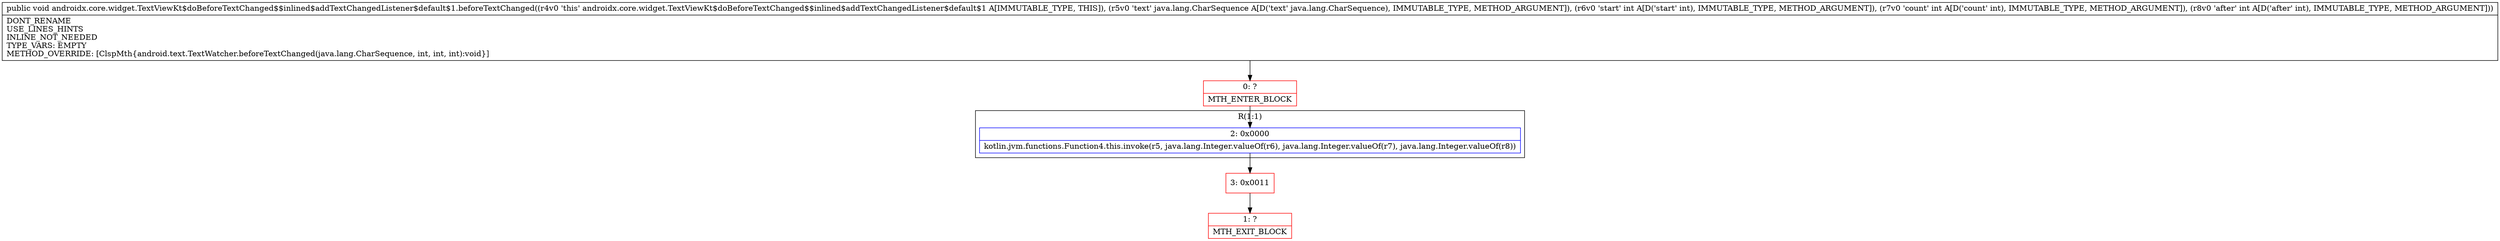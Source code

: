digraph "CFG forandroidx.core.widget.TextViewKt$doBeforeTextChanged$$inlined$addTextChangedListener$default$1.beforeTextChanged(Ljava\/lang\/CharSequence;III)V" {
subgraph cluster_Region_193319238 {
label = "R(1:1)";
node [shape=record,color=blue];
Node_2 [shape=record,label="{2\:\ 0x0000|kotlin.jvm.functions.Function4.this.invoke(r5, java.lang.Integer.valueOf(r6), java.lang.Integer.valueOf(r7), java.lang.Integer.valueOf(r8))\l}"];
}
Node_0 [shape=record,color=red,label="{0\:\ ?|MTH_ENTER_BLOCK\l}"];
Node_3 [shape=record,color=red,label="{3\:\ 0x0011}"];
Node_1 [shape=record,color=red,label="{1\:\ ?|MTH_EXIT_BLOCK\l}"];
MethodNode[shape=record,label="{public void androidx.core.widget.TextViewKt$doBeforeTextChanged$$inlined$addTextChangedListener$default$1.beforeTextChanged((r4v0 'this' androidx.core.widget.TextViewKt$doBeforeTextChanged$$inlined$addTextChangedListener$default$1 A[IMMUTABLE_TYPE, THIS]), (r5v0 'text' java.lang.CharSequence A[D('text' java.lang.CharSequence), IMMUTABLE_TYPE, METHOD_ARGUMENT]), (r6v0 'start' int A[D('start' int), IMMUTABLE_TYPE, METHOD_ARGUMENT]), (r7v0 'count' int A[D('count' int), IMMUTABLE_TYPE, METHOD_ARGUMENT]), (r8v0 'after' int A[D('after' int), IMMUTABLE_TYPE, METHOD_ARGUMENT]))  | DONT_RENAME\lUSE_LINES_HINTS\lINLINE_NOT_NEEDED\lTYPE_VARS: EMPTY\lMETHOD_OVERRIDE: [ClspMth\{android.text.TextWatcher.beforeTextChanged(java.lang.CharSequence, int, int, int):void\}]\l}"];
MethodNode -> Node_0;Node_2 -> Node_3;
Node_0 -> Node_2;
Node_3 -> Node_1;
}

